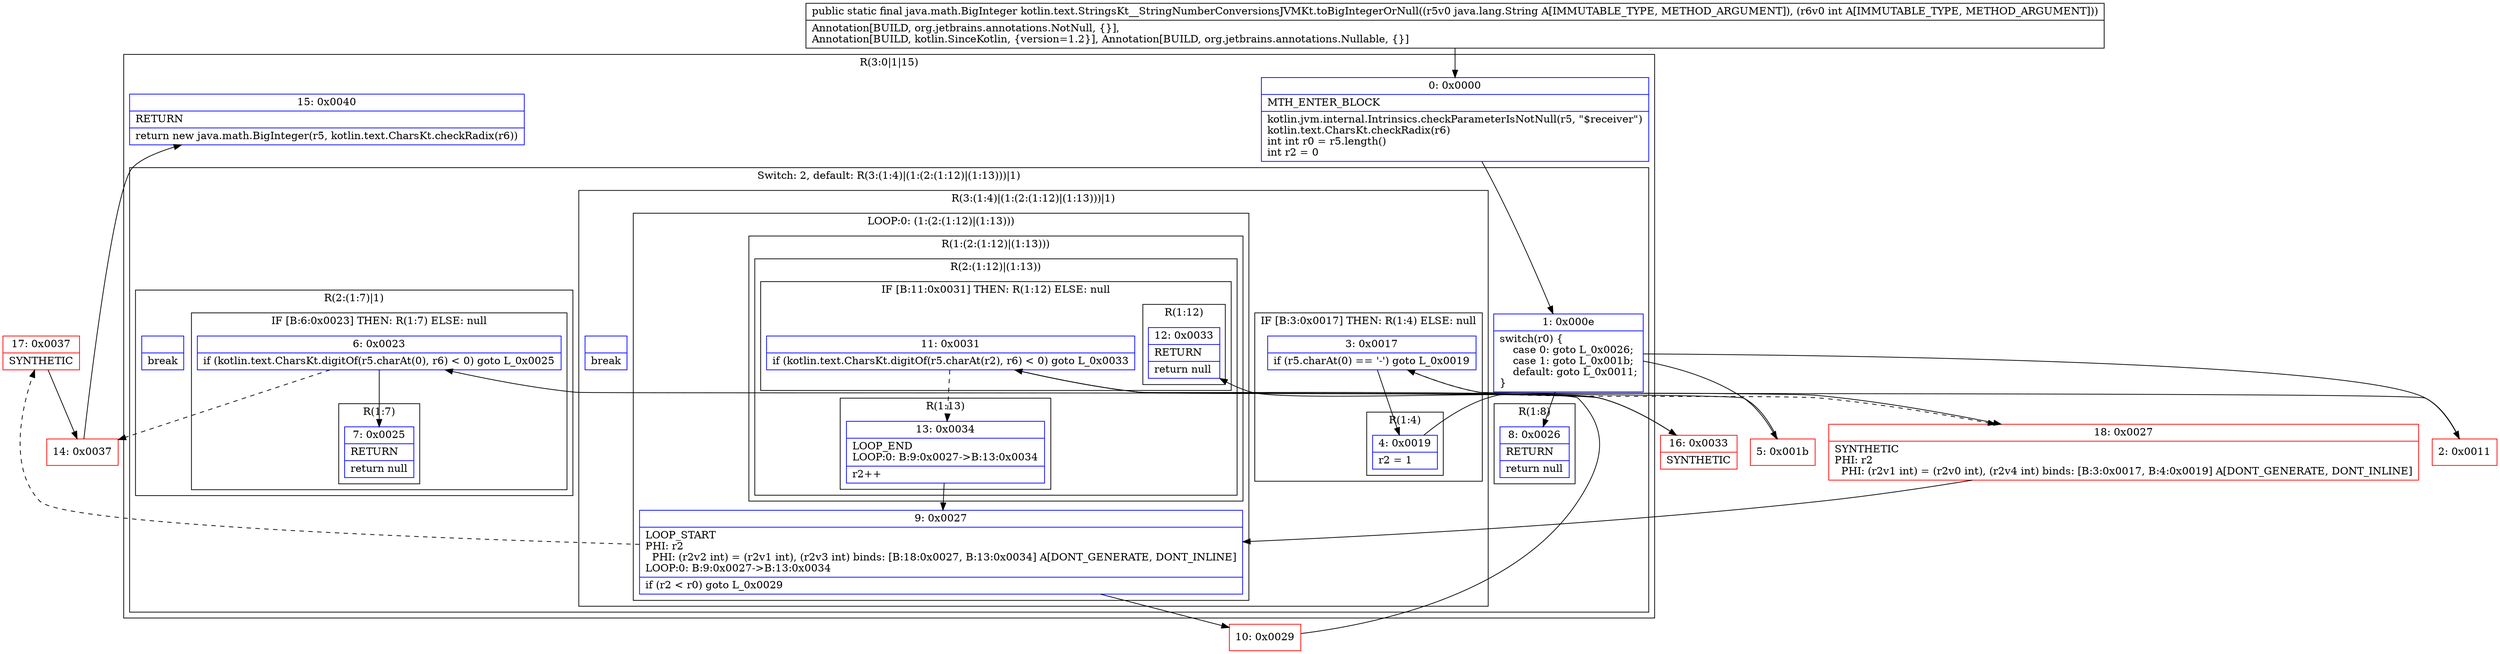 digraph "CFG forkotlin.text.StringsKt__StringNumberConversionsJVMKt.toBigIntegerOrNull(Ljava\/lang\/String;I)Ljava\/math\/BigInteger;" {
subgraph cluster_Region_606434091 {
label = "R(3:0|1|15)";
node [shape=record,color=blue];
Node_0 [shape=record,label="{0\:\ 0x0000|MTH_ENTER_BLOCK\l|kotlin.jvm.internal.Intrinsics.checkParameterIsNotNull(r5, \"$receiver\")\lkotlin.text.CharsKt.checkRadix(r6)\lint int r0 = r5.length()\lint r2 = 0\l}"];
subgraph cluster_SwitchRegion_185078573 {
label = "Switch: 2, default: R(3:(1:4)|(1:(2:(1:12)|(1:13)))|1)";
node [shape=record,color=blue];
Node_1 [shape=record,label="{1\:\ 0x000e|switch(r0) \{\l    case 0: goto L_0x0026;\l    case 1: goto L_0x001b;\l    default: goto L_0x0011;\l\}\l}"];
subgraph cluster_Region_638458418 {
label = "R(1:8)";
node [shape=record,color=blue];
Node_8 [shape=record,label="{8\:\ 0x0026|RETURN\l|return null\l}"];
}
subgraph cluster_Region_2087359674 {
label = "R(2:(1:7)|1)";
node [shape=record,color=blue];
subgraph cluster_IfRegion_1939449807 {
label = "IF [B:6:0x0023] THEN: R(1:7) ELSE: null";
node [shape=record,color=blue];
Node_6 [shape=record,label="{6\:\ 0x0023|if (kotlin.text.CharsKt.digitOf(r5.charAt(0), r6) \< 0) goto L_0x0025\l}"];
subgraph cluster_Region_2137488814 {
label = "R(1:7)";
node [shape=record,color=blue];
Node_7 [shape=record,label="{7\:\ 0x0025|RETURN\l|return null\l}"];
}
}
Node_InsnContainer_703477754 [shape=record,label="{|break\l}"];
}
subgraph cluster_Region_17410361 {
label = "R(3:(1:4)|(1:(2:(1:12)|(1:13)))|1)";
node [shape=record,color=blue];
subgraph cluster_IfRegion_1058062600 {
label = "IF [B:3:0x0017] THEN: R(1:4) ELSE: null";
node [shape=record,color=blue];
Node_3 [shape=record,label="{3\:\ 0x0017|if (r5.charAt(0) == '\-') goto L_0x0019\l}"];
subgraph cluster_Region_1440752729 {
label = "R(1:4)";
node [shape=record,color=blue];
Node_4 [shape=record,label="{4\:\ 0x0019|r2 = 1\l}"];
}
}
subgraph cluster_LoopRegion_1973777034 {
label = "LOOP:0: (1:(2:(1:12)|(1:13)))";
node [shape=record,color=blue];
Node_9 [shape=record,label="{9\:\ 0x0027|LOOP_START\lPHI: r2 \l  PHI: (r2v2 int) = (r2v1 int), (r2v3 int) binds: [B:18:0x0027, B:13:0x0034] A[DONT_GENERATE, DONT_INLINE]\lLOOP:0: B:9:0x0027\-\>B:13:0x0034\l|if (r2 \< r0) goto L_0x0029\l}"];
subgraph cluster_Region_2069774665 {
label = "R(1:(2:(1:12)|(1:13)))";
node [shape=record,color=blue];
subgraph cluster_Region_601352255 {
label = "R(2:(1:12)|(1:13))";
node [shape=record,color=blue];
subgraph cluster_IfRegion_515556531 {
label = "IF [B:11:0x0031] THEN: R(1:12) ELSE: null";
node [shape=record,color=blue];
Node_11 [shape=record,label="{11\:\ 0x0031|if (kotlin.text.CharsKt.digitOf(r5.charAt(r2), r6) \< 0) goto L_0x0033\l}"];
subgraph cluster_Region_1868287261 {
label = "R(1:12)";
node [shape=record,color=blue];
Node_12 [shape=record,label="{12\:\ 0x0033|RETURN\l|return null\l}"];
}
}
subgraph cluster_Region_1515436051 {
label = "R(1:13)";
node [shape=record,color=blue];
Node_13 [shape=record,label="{13\:\ 0x0034|LOOP_END\lLOOP:0: B:9:0x0027\-\>B:13:0x0034\l|r2++\l}"];
}
}
}
}
Node_InsnContainer_1459243391 [shape=record,label="{|break\l}"];
}
}
Node_15 [shape=record,label="{15\:\ 0x0040|RETURN\l|return new java.math.BigInteger(r5, kotlin.text.CharsKt.checkRadix(r6))\l}"];
}
Node_2 [shape=record,color=red,label="{2\:\ 0x0011}"];
Node_5 [shape=record,color=red,label="{5\:\ 0x001b}"];
Node_10 [shape=record,color=red,label="{10\:\ 0x0029}"];
Node_14 [shape=record,color=red,label="{14\:\ 0x0037}"];
Node_16 [shape=record,color=red,label="{16\:\ 0x0033|SYNTHETIC\l}"];
Node_17 [shape=record,color=red,label="{17\:\ 0x0037|SYNTHETIC\l}"];
Node_18 [shape=record,color=red,label="{18\:\ 0x0027|SYNTHETIC\lPHI: r2 \l  PHI: (r2v1 int) = (r2v0 int), (r2v4 int) binds: [B:3:0x0017, B:4:0x0019] A[DONT_GENERATE, DONT_INLINE]\l}"];
MethodNode[shape=record,label="{public static final java.math.BigInteger kotlin.text.StringsKt__StringNumberConversionsJVMKt.toBigIntegerOrNull((r5v0 java.lang.String A[IMMUTABLE_TYPE, METHOD_ARGUMENT]), (r6v0 int A[IMMUTABLE_TYPE, METHOD_ARGUMENT]))  | Annotation[BUILD, org.jetbrains.annotations.NotNull, \{\}], \lAnnotation[BUILD, kotlin.SinceKotlin, \{version=1.2\}], Annotation[BUILD, org.jetbrains.annotations.Nullable, \{\}]\l}"];
MethodNode -> Node_0;
Node_0 -> Node_1;
Node_1 -> Node_2;
Node_1 -> Node_5;
Node_1 -> Node_8;
Node_6 -> Node_7;
Node_6 -> Node_14[style=dashed];
Node_3 -> Node_4;
Node_3 -> Node_18[style=dashed];
Node_4 -> Node_18;
Node_9 -> Node_10;
Node_9 -> Node_17[style=dashed];
Node_11 -> Node_13[style=dashed];
Node_11 -> Node_16;
Node_13 -> Node_9;
Node_2 -> Node_3;
Node_5 -> Node_6;
Node_10 -> Node_11;
Node_14 -> Node_15;
Node_16 -> Node_12;
Node_17 -> Node_14;
Node_18 -> Node_9;
}

